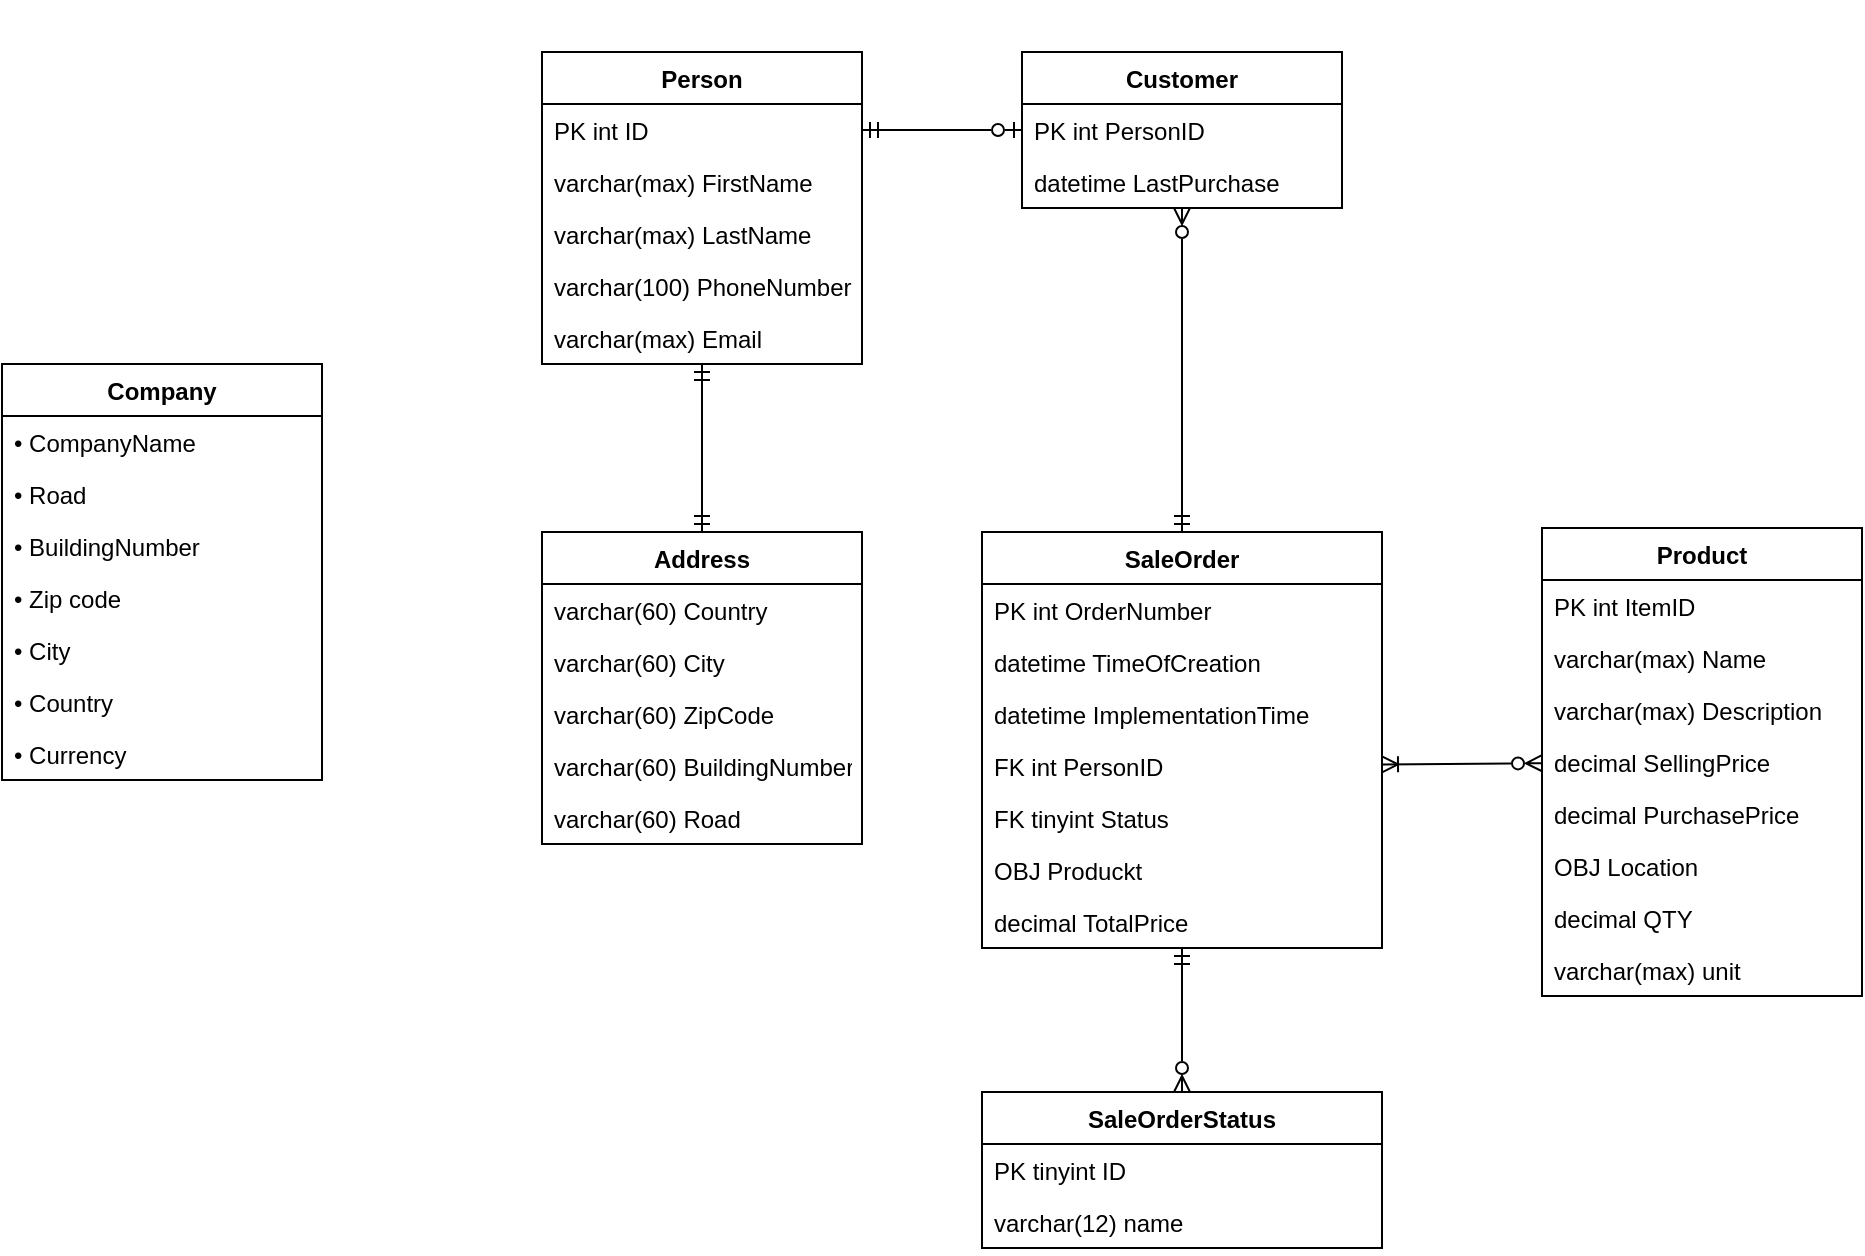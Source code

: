 <mxfile>
    <diagram name="Page-1" id="e7e014a7-5840-1c2e-5031-d8a46d1fe8dd">
        <mxGraphModel dx="1618" dy="1513" grid="1" gridSize="10" guides="1" tooltips="1" connect="1" arrows="1" fold="1" page="1" pageScale="1" pageWidth="1169" pageHeight="826" background="none" math="0" shadow="0">
            <root>
                <mxCell id="0"/>
                <mxCell id="1" parent="0"/>
                <mxCell id="sadiETQcaKYxQHdvcYxY-53" value="Customer" style="swimlane;fontStyle=1;align=center;verticalAlign=top;childLayout=stackLayout;horizontal=1;startSize=26;horizontalStack=0;resizeParent=1;resizeParentMax=0;resizeLast=0;collapsible=1;marginBottom=0;" parent="1" vertex="1">
                    <mxGeometry x="600" y="66" width="160" height="78" as="geometry"/>
                </mxCell>
                <mxCell id="sadiETQcaKYxQHdvcYxY-54" value="PK int PersonID" style="text;strokeColor=none;fillColor=none;align=left;verticalAlign=top;spacingLeft=4;spacingRight=4;overflow=hidden;rotatable=0;points=[[0,0.5],[1,0.5]];portConstraint=eastwest;" parent="sadiETQcaKYxQHdvcYxY-53" vertex="1">
                    <mxGeometry y="26" width="160" height="26" as="geometry"/>
                </mxCell>
                <mxCell id="sadiETQcaKYxQHdvcYxY-124" value="datetime LastPurchase" style="text;strokeColor=none;fillColor=none;align=left;verticalAlign=top;spacingLeft=4;spacingRight=4;overflow=hidden;rotatable=0;points=[[0,0.5],[1,0.5]];portConstraint=eastwest;" parent="sadiETQcaKYxQHdvcYxY-53" vertex="1">
                    <mxGeometry y="52" width="160" height="26" as="geometry"/>
                </mxCell>
                <mxCell id="19" style="edgeStyle=none;html=1;startArrow=ERmandOne;startFill=0;endArrow=ERzeroToMany;endFill=0;strokeColor=default;" edge="1" parent="1" source="sadiETQcaKYxQHdvcYxY-61" target="sadiETQcaKYxQHdvcYxY-53">
                    <mxGeometry relative="1" as="geometry"/>
                </mxCell>
                <mxCell id="sadiETQcaKYxQHdvcYxY-61" value="SaleOrder" style="swimlane;fontStyle=1;align=center;verticalAlign=top;childLayout=stackLayout;horizontal=1;startSize=26;horizontalStack=0;resizeParent=1;resizeParentMax=0;resizeLast=0;collapsible=1;marginBottom=0;" parent="1" vertex="1">
                    <mxGeometry x="580" y="306" width="200" height="208" as="geometry"/>
                </mxCell>
                <mxCell id="sadiETQcaKYxQHdvcYxY-62" value="PK int OrderNumber" style="text;strokeColor=none;fillColor=none;align=left;verticalAlign=top;spacingLeft=4;spacingRight=4;overflow=hidden;rotatable=0;points=[[0,0.5],[1,0.5]];portConstraint=eastwest;" parent="sadiETQcaKYxQHdvcYxY-61" vertex="1">
                    <mxGeometry y="26" width="200" height="26" as="geometry"/>
                </mxCell>
                <mxCell id="sadiETQcaKYxQHdvcYxY-99" value="datetime TimeOfCreation" style="text;strokeColor=none;fillColor=none;align=left;verticalAlign=top;spacingLeft=4;spacingRight=4;overflow=hidden;rotatable=0;points=[[0,0.5],[1,0.5]];portConstraint=eastwest;" parent="sadiETQcaKYxQHdvcYxY-61" vertex="1">
                    <mxGeometry y="52" width="200" height="26" as="geometry"/>
                </mxCell>
                <mxCell id="sadiETQcaKYxQHdvcYxY-100" value="datetime ImplementationTime" style="text;strokeColor=none;fillColor=none;align=left;verticalAlign=top;spacingLeft=4;spacingRight=4;overflow=hidden;rotatable=0;points=[[0,0.5],[1,0.5]];portConstraint=eastwest;" parent="sadiETQcaKYxQHdvcYxY-61" vertex="1">
                    <mxGeometry y="78" width="200" height="26" as="geometry"/>
                </mxCell>
                <mxCell id="sadiETQcaKYxQHdvcYxY-101" value="FK int PersonID" style="text;strokeColor=none;fillColor=none;align=left;verticalAlign=top;spacingLeft=4;spacingRight=4;overflow=hidden;rotatable=0;points=[[0,0.5],[1,0.5]];portConstraint=eastwest;" parent="sadiETQcaKYxQHdvcYxY-61" vertex="1">
                    <mxGeometry y="104" width="200" height="26" as="geometry"/>
                </mxCell>
                <mxCell id="sadiETQcaKYxQHdvcYxY-102" value="FK tinyint Status" style="text;strokeColor=none;fillColor=none;align=left;verticalAlign=top;spacingLeft=4;spacingRight=4;overflow=hidden;rotatable=0;points=[[0,0.5],[1,0.5]];portConstraint=eastwest;" parent="sadiETQcaKYxQHdvcYxY-61" vertex="1">
                    <mxGeometry y="130" width="200" height="26" as="geometry"/>
                </mxCell>
                <mxCell id="sadiETQcaKYxQHdvcYxY-128" value="OBJ Produckt" style="text;strokeColor=none;fillColor=none;align=left;verticalAlign=top;spacingLeft=4;spacingRight=4;overflow=hidden;rotatable=0;points=[[0,0.5],[1,0.5]];portConstraint=eastwest;" parent="sadiETQcaKYxQHdvcYxY-61" vertex="1">
                    <mxGeometry y="156" width="200" height="26" as="geometry"/>
                </mxCell>
                <mxCell id="sadiETQcaKYxQHdvcYxY-129" value="decimal TotalPrice" style="text;strokeColor=none;fillColor=none;align=left;verticalAlign=top;spacingLeft=4;spacingRight=4;overflow=hidden;rotatable=0;points=[[0,0.5],[1,0.5]];portConstraint=eastwest;" parent="sadiETQcaKYxQHdvcYxY-61" vertex="1">
                    <mxGeometry y="182" width="200" height="26" as="geometry"/>
                </mxCell>
                <mxCell id="4" value="" style="edgeStyle=none;html=1;startArrow=ERmandOne;startFill=0;endArrow=ERmandOne;endFill=0;strokeColor=default;" edge="1" parent="1" source="sadiETQcaKYxQHdvcYxY-69" target="sadiETQcaKYxQHdvcYxY-112">
                    <mxGeometry relative="1" as="geometry"/>
                </mxCell>
                <mxCell id="sadiETQcaKYxQHdvcYxY-69" value="Address" style="swimlane;fontStyle=1;align=center;verticalAlign=top;childLayout=stackLayout;horizontal=1;startSize=26;horizontalStack=0;resizeParent=1;resizeParentMax=0;resizeLast=0;collapsible=1;marginBottom=0;" parent="1" vertex="1">
                    <mxGeometry x="360" y="306" width="160" height="156" as="geometry"/>
                </mxCell>
                <mxCell id="sadiETQcaKYxQHdvcYxY-118" value="varchar(60) Country" style="text;strokeColor=none;fillColor=none;align=left;verticalAlign=top;spacingLeft=4;spacingRight=4;overflow=hidden;rotatable=0;points=[[0,0.5],[1,0.5]];portConstraint=eastwest;" parent="sadiETQcaKYxQHdvcYxY-69" vertex="1">
                    <mxGeometry y="26" width="160" height="26" as="geometry"/>
                </mxCell>
                <mxCell id="sadiETQcaKYxQHdvcYxY-117" value="varchar(60) City" style="text;strokeColor=none;fillColor=none;align=left;verticalAlign=top;spacingLeft=4;spacingRight=4;overflow=hidden;rotatable=0;points=[[0,0.5],[1,0.5]];portConstraint=eastwest;" parent="sadiETQcaKYxQHdvcYxY-69" vertex="1">
                    <mxGeometry y="52" width="160" height="26" as="geometry"/>
                </mxCell>
                <mxCell id="sadiETQcaKYxQHdvcYxY-116" value="varchar(60) ZipCode" style="text;strokeColor=none;fillColor=none;align=left;verticalAlign=top;spacingLeft=4;spacingRight=4;overflow=hidden;rotatable=0;points=[[0,0.5],[1,0.5]];portConstraint=eastwest;" parent="sadiETQcaKYxQHdvcYxY-69" vertex="1">
                    <mxGeometry y="78" width="160" height="26" as="geometry"/>
                </mxCell>
                <mxCell id="sadiETQcaKYxQHdvcYxY-115" value="varchar(60) BuildingNumber" style="text;strokeColor=none;fillColor=none;align=left;verticalAlign=top;spacingLeft=4;spacingRight=4;overflow=hidden;rotatable=0;points=[[0,0.5],[1,0.5]];portConstraint=eastwest;" parent="sadiETQcaKYxQHdvcYxY-69" vertex="1">
                    <mxGeometry y="104" width="160" height="26" as="geometry"/>
                </mxCell>
                <mxCell id="sadiETQcaKYxQHdvcYxY-114" value="varchar(60) Road" style="text;strokeColor=none;fillColor=none;align=left;verticalAlign=top;spacingLeft=4;spacingRight=4;overflow=hidden;rotatable=0;points=[[0,0.5],[1,0.5]];portConstraint=eastwest;" parent="sadiETQcaKYxQHdvcYxY-69" vertex="1">
                    <mxGeometry y="130" width="160" height="26" as="geometry"/>
                </mxCell>
                <mxCell id="sadiETQcaKYxQHdvcYxY-73" value="Person" style="swimlane;fontStyle=1;align=center;verticalAlign=top;childLayout=stackLayout;horizontal=1;startSize=26;horizontalStack=0;resizeParent=1;resizeParentMax=0;resizeLast=0;collapsible=1;marginBottom=0;" parent="1" vertex="1">
                    <mxGeometry x="360" y="66" width="160" height="156" as="geometry"/>
                </mxCell>
                <mxCell id="sadiETQcaKYxQHdvcYxY-108" value="PK int ID" style="text;strokeColor=none;fillColor=none;align=left;verticalAlign=top;spacingLeft=4;spacingRight=4;overflow=hidden;rotatable=0;points=[[0,0.5],[1,0.5]];portConstraint=eastwest;" parent="sadiETQcaKYxQHdvcYxY-73" vertex="1">
                    <mxGeometry y="26" width="160" height="26" as="geometry"/>
                </mxCell>
                <mxCell id="sadiETQcaKYxQHdvcYxY-126" value="varchar(max) FirstName" style="text;strokeColor=none;fillColor=none;align=left;verticalAlign=top;spacingLeft=4;spacingRight=4;overflow=hidden;rotatable=0;points=[[0,0.5],[1,0.5]];portConstraint=eastwest;" parent="sadiETQcaKYxQHdvcYxY-73" vertex="1">
                    <mxGeometry y="52" width="160" height="26" as="geometry"/>
                </mxCell>
                <mxCell id="sadiETQcaKYxQHdvcYxY-109" value="varchar(max) LastName" style="text;strokeColor=none;fillColor=none;align=left;verticalAlign=top;spacingLeft=4;spacingRight=4;overflow=hidden;rotatable=0;points=[[0,0.5],[1,0.5]];portConstraint=eastwest;" parent="sadiETQcaKYxQHdvcYxY-73" vertex="1">
                    <mxGeometry y="78" width="160" height="26" as="geometry"/>
                </mxCell>
                <mxCell id="sadiETQcaKYxQHdvcYxY-111" value="varchar(100) PhoneNumber" style="text;strokeColor=none;fillColor=none;align=left;verticalAlign=top;spacingLeft=4;spacingRight=4;overflow=hidden;rotatable=0;points=[[0,0.5],[1,0.5]];portConstraint=eastwest;" parent="sadiETQcaKYxQHdvcYxY-73" vertex="1">
                    <mxGeometry y="104" width="160" height="26" as="geometry"/>
                </mxCell>
                <mxCell id="sadiETQcaKYxQHdvcYxY-112" value="varchar(max) Email" style="text;strokeColor=none;fillColor=none;align=left;verticalAlign=top;spacingLeft=4;spacingRight=4;overflow=hidden;rotatable=0;points=[[0,0.5],[1,0.5]];portConstraint=eastwest;" parent="sadiETQcaKYxQHdvcYxY-73" vertex="1">
                    <mxGeometry y="130" width="160" height="26" as="geometry"/>
                </mxCell>
                <mxCell id="20" style="edgeStyle=none;html=1;startArrow=ERzeroToMany;startFill=0;endArrow=ERoneToMany;endFill=0;strokeColor=default;" edge="1" parent="1" source="sadiETQcaKYxQHdvcYxY-77" target="sadiETQcaKYxQHdvcYxY-101">
                    <mxGeometry relative="1" as="geometry"/>
                </mxCell>
                <mxCell id="sadiETQcaKYxQHdvcYxY-77" value="Product" style="swimlane;fontStyle=1;align=center;verticalAlign=top;childLayout=stackLayout;horizontal=1;startSize=26;horizontalStack=0;resizeParent=1;resizeParentMax=0;resizeLast=0;collapsible=1;marginBottom=0;" parent="1" vertex="1">
                    <mxGeometry x="860" y="304" width="160" height="234" as="geometry"/>
                </mxCell>
                <mxCell id="sadiETQcaKYxQHdvcYxY-78" value="PK int ItemID" style="text;strokeColor=none;fillColor=none;align=left;verticalAlign=top;spacingLeft=4;spacingRight=4;overflow=hidden;rotatable=0;points=[[0,0.5],[1,0.5]];portConstraint=eastwest;" parent="sadiETQcaKYxQHdvcYxY-77" vertex="1">
                    <mxGeometry y="26" width="160" height="26" as="geometry"/>
                </mxCell>
                <mxCell id="sadiETQcaKYxQHdvcYxY-92" value="varchar(max) Name" style="text;strokeColor=none;fillColor=none;align=left;verticalAlign=top;spacingLeft=4;spacingRight=4;overflow=hidden;rotatable=0;points=[[0,0.5],[1,0.5]];portConstraint=eastwest;" parent="sadiETQcaKYxQHdvcYxY-77" vertex="1">
                    <mxGeometry y="52" width="160" height="26" as="geometry"/>
                </mxCell>
                <mxCell id="sadiETQcaKYxQHdvcYxY-93" value="varchar(max) Description" style="text;strokeColor=none;fillColor=none;align=left;verticalAlign=top;spacingLeft=4;spacingRight=4;overflow=hidden;rotatable=0;points=[[0,0.5],[1,0.5]];portConstraint=eastwest;" parent="sadiETQcaKYxQHdvcYxY-77" vertex="1">
                    <mxGeometry y="78" width="160" height="26" as="geometry"/>
                </mxCell>
                <mxCell id="sadiETQcaKYxQHdvcYxY-94" value="decimal SellingPrice" style="text;strokeColor=none;fillColor=none;align=left;verticalAlign=top;spacingLeft=4;spacingRight=4;overflow=hidden;rotatable=0;points=[[0,0.5],[1,0.5]];portConstraint=eastwest;" parent="sadiETQcaKYxQHdvcYxY-77" vertex="1">
                    <mxGeometry y="104" width="160" height="26" as="geometry"/>
                </mxCell>
                <mxCell id="sadiETQcaKYxQHdvcYxY-95" value="decimal PurchasePrice" style="text;strokeColor=none;fillColor=none;align=left;verticalAlign=top;spacingLeft=4;spacingRight=4;overflow=hidden;rotatable=0;points=[[0,0.5],[1,0.5]];portConstraint=eastwest;" parent="sadiETQcaKYxQHdvcYxY-77" vertex="1">
                    <mxGeometry y="130" width="160" height="26" as="geometry"/>
                </mxCell>
                <mxCell id="sadiETQcaKYxQHdvcYxY-96" value="OBJ Location" style="text;strokeColor=none;fillColor=none;align=left;verticalAlign=top;spacingLeft=4;spacingRight=4;overflow=hidden;rotatable=0;points=[[0,0.5],[1,0.5]];portConstraint=eastwest;" parent="sadiETQcaKYxQHdvcYxY-77" vertex="1">
                    <mxGeometry y="156" width="160" height="26" as="geometry"/>
                </mxCell>
                <mxCell id="sadiETQcaKYxQHdvcYxY-97" value="decimal QTY " style="text;strokeColor=none;fillColor=none;align=left;verticalAlign=top;spacingLeft=4;spacingRight=4;overflow=hidden;rotatable=0;points=[[0,0.5],[1,0.5]];portConstraint=eastwest;" parent="sadiETQcaKYxQHdvcYxY-77" vertex="1">
                    <mxGeometry y="182" width="160" height="26" as="geometry"/>
                </mxCell>
                <mxCell id="sadiETQcaKYxQHdvcYxY-98" value="varchar(max) unit" style="text;strokeColor=none;fillColor=none;align=left;verticalAlign=top;spacingLeft=4;spacingRight=4;overflow=hidden;rotatable=0;points=[[0,0.5],[1,0.5]];portConstraint=eastwest;" parent="sadiETQcaKYxQHdvcYxY-77" vertex="1">
                    <mxGeometry y="208" width="160" height="26" as="geometry"/>
                </mxCell>
                <mxCell id="sadiETQcaKYxQHdvcYxY-81" value="Company" style="swimlane;fontStyle=1;align=center;verticalAlign=top;childLayout=stackLayout;horizontal=1;startSize=26;horizontalStack=0;resizeParent=1;resizeParentMax=0;resizeLast=0;collapsible=1;marginBottom=0;" parent="1" vertex="1">
                    <mxGeometry x="90" y="222" width="160" height="208" as="geometry"/>
                </mxCell>
                <mxCell id="sadiETQcaKYxQHdvcYxY-82" value="• CompanyName" style="text;strokeColor=none;fillColor=none;align=left;verticalAlign=top;spacingLeft=4;spacingRight=4;overflow=hidden;rotatable=0;points=[[0,0.5],[1,0.5]];portConstraint=eastwest;" parent="sadiETQcaKYxQHdvcYxY-81" vertex="1">
                    <mxGeometry y="26" width="160" height="26" as="geometry"/>
                </mxCell>
                <mxCell id="sadiETQcaKYxQHdvcYxY-85" value="• Road" style="text;strokeColor=none;fillColor=none;align=left;verticalAlign=top;spacingLeft=4;spacingRight=4;overflow=hidden;rotatable=0;points=[[0,0.5],[1,0.5]];portConstraint=eastwest;" parent="sadiETQcaKYxQHdvcYxY-81" vertex="1">
                    <mxGeometry y="52" width="160" height="26" as="geometry"/>
                </mxCell>
                <mxCell id="sadiETQcaKYxQHdvcYxY-86" value="• BuildingNumber" style="text;strokeColor=none;fillColor=none;align=left;verticalAlign=top;spacingLeft=4;spacingRight=4;overflow=hidden;rotatable=0;points=[[0,0.5],[1,0.5]];portConstraint=eastwest;" parent="sadiETQcaKYxQHdvcYxY-81" vertex="1">
                    <mxGeometry y="78" width="160" height="26" as="geometry"/>
                </mxCell>
                <mxCell id="sadiETQcaKYxQHdvcYxY-87" value="• Zip code" style="text;strokeColor=none;fillColor=none;align=left;verticalAlign=top;spacingLeft=4;spacingRight=4;overflow=hidden;rotatable=0;points=[[0,0.5],[1,0.5]];portConstraint=eastwest;" parent="sadiETQcaKYxQHdvcYxY-81" vertex="1">
                    <mxGeometry y="104" width="160" height="26" as="geometry"/>
                </mxCell>
                <mxCell id="sadiETQcaKYxQHdvcYxY-88" value="• City" style="text;strokeColor=none;fillColor=none;align=left;verticalAlign=top;spacingLeft=4;spacingRight=4;overflow=hidden;rotatable=0;points=[[0,0.5],[1,0.5]];portConstraint=eastwest;" parent="sadiETQcaKYxQHdvcYxY-81" vertex="1">
                    <mxGeometry y="130" width="160" height="26" as="geometry"/>
                </mxCell>
                <mxCell id="sadiETQcaKYxQHdvcYxY-91" value="• Country" style="text;strokeColor=none;fillColor=none;align=left;verticalAlign=top;spacingLeft=4;spacingRight=4;overflow=hidden;rotatable=0;points=[[0,0.5],[1,0.5]];portConstraint=eastwest;" parent="sadiETQcaKYxQHdvcYxY-81" vertex="1">
                    <mxGeometry y="156" width="160" height="26" as="geometry"/>
                </mxCell>
                <mxCell id="sadiETQcaKYxQHdvcYxY-89" value="• Currency" style="text;strokeColor=none;fillColor=none;align=left;verticalAlign=top;spacingLeft=4;spacingRight=4;overflow=hidden;rotatable=0;points=[[0,0.5],[1,0.5]];portConstraint=eastwest;" parent="sadiETQcaKYxQHdvcYxY-81" vertex="1">
                    <mxGeometry y="182" width="160" height="26" as="geometry"/>
                </mxCell>
                <mxCell id="2" value="" style="edgeStyle=none;html=1;strokeColor=default;endArrow=ERzeroToOne;endFill=0;startArrow=ERmandOne;startFill=0;" edge="1" parent="1" source="sadiETQcaKYxQHdvcYxY-108" target="sadiETQcaKYxQHdvcYxY-54">
                    <mxGeometry relative="1" as="geometry"/>
                </mxCell>
                <mxCell id="3" value="" style="shape=image;verticalLabelPosition=bottom;labelBackgroundColor=#ffffff;verticalAlign=top;aspect=fixed;imageAspect=0;image=https://d2slcw3kip6qmk.cloudfront.net/marketing/pages/chart/erd-symbols/ERD-Notation.PNG;" vertex="1" parent="1">
                    <mxGeometry x="120" y="40" width="171.69" height="130" as="geometry"/>
                </mxCell>
                <mxCell id="18" value="" style="edgeStyle=none;html=1;startArrow=ERzeroToMany;startFill=0;endArrow=ERmandOne;endFill=0;strokeColor=default;" edge="1" parent="1" source="5" target="sadiETQcaKYxQHdvcYxY-129">
                    <mxGeometry relative="1" as="geometry"/>
                </mxCell>
                <mxCell id="5" value="SaleOrderStatus" style="swimlane;fontStyle=1;align=center;verticalAlign=top;childLayout=stackLayout;horizontal=1;startSize=26;horizontalStack=0;resizeParent=1;resizeParentMax=0;resizeLast=0;collapsible=1;marginBottom=0;" vertex="1" parent="1">
                    <mxGeometry x="580" y="586" width="200" height="78" as="geometry"/>
                </mxCell>
                <mxCell id="17" value="PK tinyint ID&#10;" style="text;strokeColor=none;fillColor=none;align=left;verticalAlign=top;spacingLeft=4;spacingRight=4;overflow=hidden;rotatable=0;points=[[0,0.5],[1,0.5]];portConstraint=eastwest;" vertex="1" parent="5">
                    <mxGeometry y="26" width="200" height="26" as="geometry"/>
                </mxCell>
                <mxCell id="6" value="varchar(12) name" style="text;strokeColor=none;fillColor=none;align=left;verticalAlign=top;spacingLeft=4;spacingRight=4;overflow=hidden;rotatable=0;points=[[0,0.5],[1,0.5]];portConstraint=eastwest;" vertex="1" parent="5">
                    <mxGeometry y="52" width="200" height="26" as="geometry"/>
                </mxCell>
            </root>
        </mxGraphModel>
    </diagram>
</mxfile>